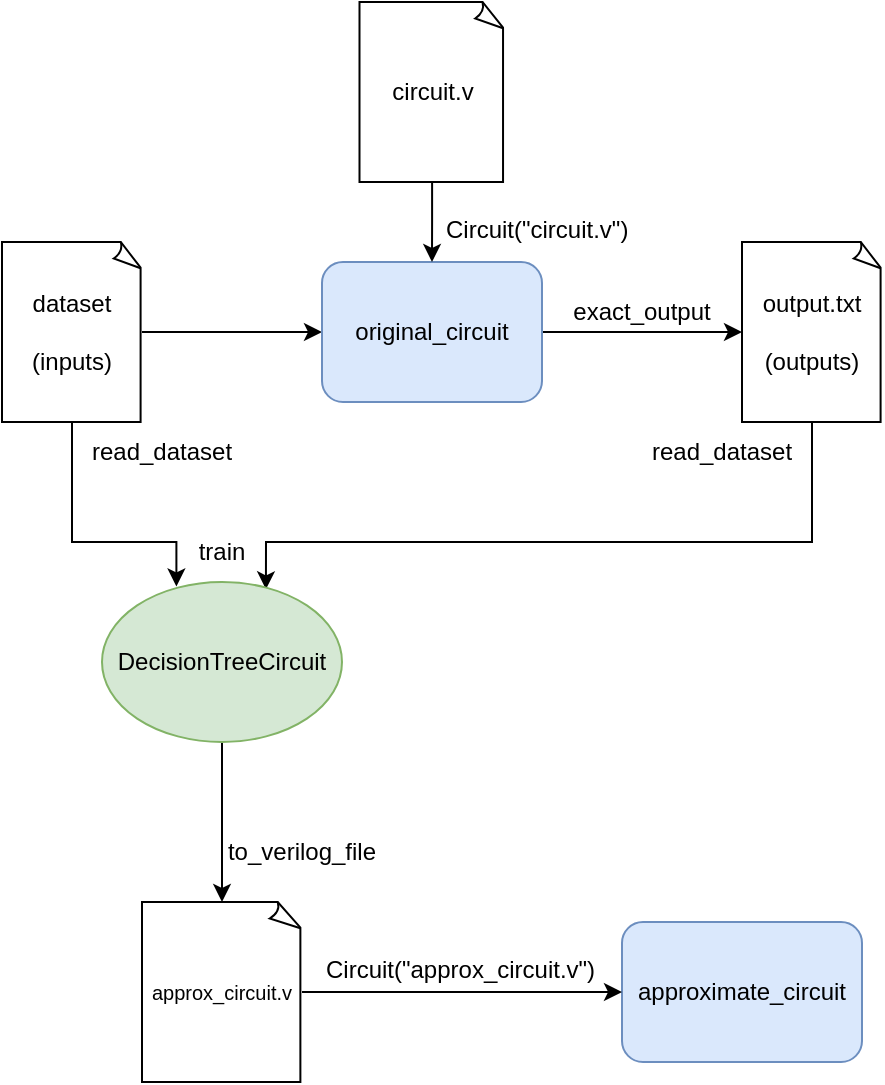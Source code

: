 <mxfile scale="1" border="30" version="27.0.6">
  <diagram name="Page-1" id="52a04d89-c75d-2922-d76d-85b35f80e030">
    <mxGraphModel dx="1426" dy="956" grid="1" gridSize="10" guides="1" tooltips="1" connect="1" arrows="1" fold="1" page="1" pageScale="1" pageWidth="1100" pageHeight="850" background="none" math="0" shadow="0">
      <root>
        <mxCell id="0" />
        <mxCell id="1" parent="0" />
        <mxCell id="T5-91JYNc3GaPlm2d96n-3" value="" style="edgeStyle=orthogonalEdgeStyle;rounded=0;orthogonalLoop=1;jettySize=auto;html=1;exitX=1;exitY=0.5;exitDx=0;exitDy=0;exitPerimeter=0;" parent="1" source="T5-91JYNc3GaPlm2d96n-6" target="T5-91JYNc3GaPlm2d96n-2" edge="1">
          <mxGeometry relative="1" as="geometry">
            <mxPoint x="360" y="225" as="sourcePoint" />
          </mxGeometry>
        </mxCell>
        <mxCell id="T5-91JYNc3GaPlm2d96n-8" value="" style="edgeStyle=orthogonalEdgeStyle;rounded=0;orthogonalLoop=1;jettySize=auto;html=1;" parent="1" source="T5-91JYNc3GaPlm2d96n-2" target="T5-91JYNc3GaPlm2d96n-7" edge="1">
          <mxGeometry relative="1" as="geometry" />
        </mxCell>
        <mxCell id="T5-91JYNc3GaPlm2d96n-2" value="&lt;div&gt;original_circuit&lt;/div&gt;" style="rounded=1;whiteSpace=wrap;html=1;fillColor=#dae8fc;strokeColor=#6c8ebf;" parent="1" vertex="1">
          <mxGeometry x="400" y="190" width="110" height="70" as="geometry" />
        </mxCell>
        <mxCell id="T5-91JYNc3GaPlm2d96n-10" style="edgeStyle=orthogonalEdgeStyle;rounded=0;orthogonalLoop=1;jettySize=auto;html=1;exitX=0.5;exitY=1;exitDx=0;exitDy=0;exitPerimeter=0;entryX=0.31;entryY=0.028;entryDx=0;entryDy=0;entryPerimeter=0;" parent="1" source="T5-91JYNc3GaPlm2d96n-6" target="T5-91JYNc3GaPlm2d96n-9" edge="1">
          <mxGeometry relative="1" as="geometry">
            <Array as="points">
              <mxPoint x="275" y="330" />
              <mxPoint x="327" y="330" />
            </Array>
          </mxGeometry>
        </mxCell>
        <mxCell id="T5-91JYNc3GaPlm2d96n-6" value="&lt;div&gt;dataset&lt;/div&gt;&lt;div&gt;&lt;br&gt;&lt;/div&gt;(inputs)" style="whiteSpace=wrap;html=1;shape=mxgraph.basic.document" parent="1" vertex="1">
          <mxGeometry x="240" y="180" width="70" height="90" as="geometry" />
        </mxCell>
        <mxCell id="T5-91JYNc3GaPlm2d96n-11" style="edgeStyle=orthogonalEdgeStyle;rounded=0;orthogonalLoop=1;jettySize=auto;html=1;exitX=0.5;exitY=1;exitDx=0;exitDy=0;exitPerimeter=0;entryX=0.683;entryY=0.046;entryDx=0;entryDy=0;entryPerimeter=0;" parent="1" source="T5-91JYNc3GaPlm2d96n-7" target="T5-91JYNc3GaPlm2d96n-9" edge="1">
          <mxGeometry relative="1" as="geometry">
            <Array as="points">
              <mxPoint x="645" y="330" />
              <mxPoint x="372" y="330" />
            </Array>
          </mxGeometry>
        </mxCell>
        <mxCell id="T5-91JYNc3GaPlm2d96n-7" value="&lt;div&gt;output.txt&lt;/div&gt;&lt;div&gt;&lt;br&gt;&lt;/div&gt;&lt;div&gt;(outputs)&lt;/div&gt;" style="whiteSpace=wrap;html=1;shape=mxgraph.basic.document" parent="1" vertex="1">
          <mxGeometry x="610" y="180" width="70" height="90" as="geometry" />
        </mxCell>
        <mxCell id="T5-91JYNc3GaPlm2d96n-33" value="" style="edgeStyle=orthogonalEdgeStyle;rounded=0;orthogonalLoop=1;jettySize=auto;html=1;" parent="1" source="T5-91JYNc3GaPlm2d96n-9" target="T5-91JYNc3GaPlm2d96n-32" edge="1">
          <mxGeometry relative="1" as="geometry" />
        </mxCell>
        <mxCell id="T5-91JYNc3GaPlm2d96n-9" value="&lt;div&gt;DecisionTreeCircuit&lt;/div&gt;" style="ellipse;whiteSpace=wrap;html=1;fillColor=#d5e8d4;strokeColor=#82b366;" parent="1" vertex="1">
          <mxGeometry x="290" y="350" width="120" height="80" as="geometry" />
        </mxCell>
        <mxCell id="T5-91JYNc3GaPlm2d96n-14" value="train" style="text;html=1;align=center;verticalAlign=middle;whiteSpace=wrap;rounded=0;" parent="1" vertex="1">
          <mxGeometry x="320" y="320" width="60" height="30" as="geometry" />
        </mxCell>
        <mxCell id="T5-91JYNc3GaPlm2d96n-18" value="exact_output" style="text;html=1;align=center;verticalAlign=middle;whiteSpace=wrap;rounded=0;" parent="1" vertex="1">
          <mxGeometry x="510" y="200" width="100" height="30" as="geometry" />
        </mxCell>
        <mxCell id="T5-91JYNc3GaPlm2d96n-19" value="&lt;div&gt;approximate_circuit&lt;/div&gt;" style="rounded=1;whiteSpace=wrap;html=1;fillColor=#dae8fc;strokeColor=#6c8ebf;fontSize=12;" parent="1" vertex="1">
          <mxGeometry x="550" y="520" width="120" height="70" as="geometry" />
        </mxCell>
        <mxCell id="T5-91JYNc3GaPlm2d96n-21" value="to_verilog_file" style="text;html=1;align=center;verticalAlign=middle;whiteSpace=wrap;rounded=0;" parent="1" vertex="1">
          <mxGeometry x="350" y="470" width="80" height="30" as="geometry" />
        </mxCell>
        <mxCell id="T5-91JYNc3GaPlm2d96n-29" value="" style="edgeStyle=orthogonalEdgeStyle;rounded=0;orthogonalLoop=1;jettySize=auto;html=1;" parent="1" source="T5-91JYNc3GaPlm2d96n-28" target="T5-91JYNc3GaPlm2d96n-2" edge="1">
          <mxGeometry relative="1" as="geometry" />
        </mxCell>
        <mxCell id="T5-91JYNc3GaPlm2d96n-28" value="circuit.v" style="whiteSpace=wrap;html=1;shape=mxgraph.basic.document" parent="1" vertex="1">
          <mxGeometry x="418.75" y="60" width="72.5" height="90" as="geometry" />
        </mxCell>
        <mxCell id="T5-91JYNc3GaPlm2d96n-36" value="" style="edgeStyle=orthogonalEdgeStyle;rounded=0;orthogonalLoop=1;jettySize=auto;html=1;" parent="1" source="T5-91JYNc3GaPlm2d96n-32" target="T5-91JYNc3GaPlm2d96n-19" edge="1">
          <mxGeometry relative="1" as="geometry" />
        </mxCell>
        <mxCell id="T5-91JYNc3GaPlm2d96n-32" value="&lt;font style=&quot;font-size: 10px;&quot;&gt;approx_circuit.v&lt;/font&gt;" style="whiteSpace=wrap;html=1;shape=mxgraph.basic.document" parent="1" vertex="1">
          <mxGeometry x="310" y="510" width="80" height="90" as="geometry" />
        </mxCell>
        <mxCell id="T5-91JYNc3GaPlm2d96n-34" value="read_dataset" style="text;html=1;align=center;verticalAlign=middle;whiteSpace=wrap;rounded=0;" parent="1" vertex="1">
          <mxGeometry x="570" y="270" width="60" height="30" as="geometry" />
        </mxCell>
        <mxCell id="T5-91JYNc3GaPlm2d96n-35" value="read_dataset" style="text;html=1;align=center;verticalAlign=middle;whiteSpace=wrap;rounded=0;" parent="1" vertex="1">
          <mxGeometry x="270" y="270" width="100" height="30" as="geometry" />
        </mxCell>
        <mxCell id="T5-91JYNc3GaPlm2d96n-37" value="Circuit(&quot;circuit.v&quot;)" style="text;whiteSpace=wrap;html=1;" parent="1" vertex="1">
          <mxGeometry x="460" y="160" width="120" height="40" as="geometry" />
        </mxCell>
        <mxCell id="T5-91JYNc3GaPlm2d96n-38" value="Circuit(&quot;approx_circuit.v&quot;)" style="text;whiteSpace=wrap;html=1;" parent="1" vertex="1">
          <mxGeometry x="400" y="530" width="150" height="20" as="geometry" />
        </mxCell>
      </root>
    </mxGraphModel>
  </diagram>
</mxfile>
